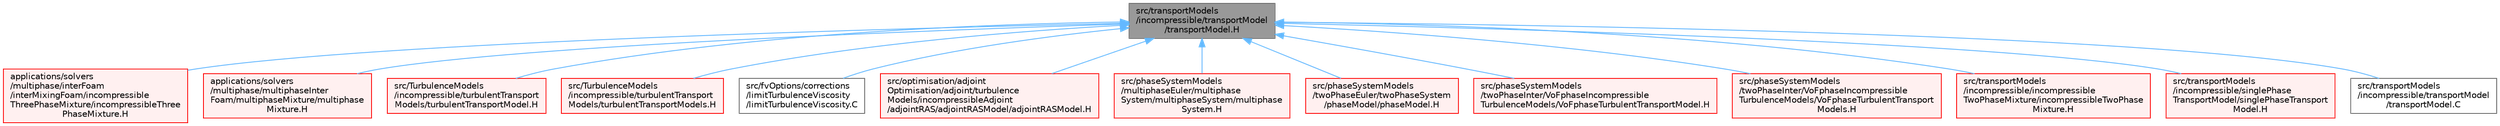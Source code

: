 digraph "src/transportModels/incompressible/transportModel/transportModel.H"
{
 // LATEX_PDF_SIZE
  bgcolor="transparent";
  edge [fontname=Helvetica,fontsize=10,labelfontname=Helvetica,labelfontsize=10];
  node [fontname=Helvetica,fontsize=10,shape=box,height=0.2,width=0.4];
  Node1 [id="Node000001",label="src/transportModels\l/incompressible/transportModel\l/transportModel.H",height=0.2,width=0.4,color="gray40", fillcolor="grey60", style="filled", fontcolor="black",tooltip=" "];
  Node1 -> Node2 [id="edge1_Node000001_Node000002",dir="back",color="steelblue1",style="solid",tooltip=" "];
  Node2 [id="Node000002",label="applications/solvers\l/multiphase/interFoam\l/interMixingFoam/incompressible\lThreePhaseMixture/incompressibleThree\lPhaseMixture.H",height=0.2,width=0.4,color="red", fillcolor="#FFF0F0", style="filled",URL="$incompressibleThreePhaseMixture_8H.html",tooltip=" "];
  Node1 -> Node5 [id="edge2_Node000001_Node000005",dir="back",color="steelblue1",style="solid",tooltip=" "];
  Node5 [id="Node000005",label="applications/solvers\l/multiphase/multiphaseInter\lFoam/multiphaseMixture/multiphase\lMixture.H",height=0.2,width=0.4,color="red", fillcolor="#FFF0F0", style="filled",URL="$multiphaseMixture_8H.html",tooltip=" "];
  Node1 -> Node7 [id="edge3_Node000001_Node000007",dir="back",color="steelblue1",style="solid",tooltip=" "];
  Node7 [id="Node000007",label="src/TurbulenceModels\l/incompressible/turbulentTransport\lModels/turbulentTransportModel.H",height=0.2,width=0.4,color="red", fillcolor="#FFF0F0", style="filled",URL="$turbulentTransportModel_8H.html",tooltip=" "];
  Node1 -> Node202 [id="edge4_Node000001_Node000202",dir="back",color="steelblue1",style="solid",tooltip=" "];
  Node202 [id="Node000202",label="src/TurbulenceModels\l/incompressible/turbulentTransport\lModels/turbulentTransportModels.H",height=0.2,width=0.4,color="red", fillcolor="#FFF0F0", style="filled",URL="$turbulentTransportModels_8H.html",tooltip=" "];
  Node1 -> Node205 [id="edge5_Node000001_Node000205",dir="back",color="steelblue1",style="solid",tooltip=" "];
  Node205 [id="Node000205",label="src/fvOptions/corrections\l/limitTurbulenceViscosity\l/limitTurbulenceViscosity.C",height=0.2,width=0.4,color="grey40", fillcolor="white", style="filled",URL="$limitTurbulenceViscosity_8C.html",tooltip=" "];
  Node1 -> Node176 [id="edge6_Node000001_Node000176",dir="back",color="steelblue1",style="solid",tooltip=" "];
  Node176 [id="Node000176",label="src/optimisation/adjoint\lOptimisation/adjoint/turbulence\lModels/incompressibleAdjoint\l/adjointRAS/adjointRASModel/adjointRASModel.H",height=0.2,width=0.4,color="red", fillcolor="#FFF0F0", style="filled",URL="$adjointRASModel_8H.html",tooltip=" "];
  Node1 -> Node206 [id="edge7_Node000001_Node000206",dir="back",color="steelblue1",style="solid",tooltip=" "];
  Node206 [id="Node000206",label="src/phaseSystemModels\l/multiphaseEuler/multiphase\lSystem/multiphaseSystem/multiphase\lSystem.H",height=0.2,width=0.4,color="red", fillcolor="#FFF0F0", style="filled",URL="$multiphaseEuler_2multiphaseSystem_2multiphaseSystem_2multiphaseSystem_8H.html",tooltip=" "];
  Node1 -> Node208 [id="edge8_Node000001_Node000208",dir="back",color="steelblue1",style="solid",tooltip=" "];
  Node208 [id="Node000208",label="src/phaseSystemModels\l/twoPhaseEuler/twoPhaseSystem\l/phaseModel/phaseModel.H",height=0.2,width=0.4,color="red", fillcolor="#FFF0F0", style="filled",URL="$src_2phaseSystemModels_2twoPhaseEuler_2twoPhaseSystem_2phaseModel_2phaseModel_8H.html",tooltip=" "];
  Node1 -> Node210 [id="edge9_Node000001_Node000210",dir="back",color="steelblue1",style="solid",tooltip=" "];
  Node210 [id="Node000210",label="src/phaseSystemModels\l/twoPhaseInter/VoFphaseIncompressible\lTurbulenceModels/VoFphaseTurbulentTransportModel.H",height=0.2,width=0.4,color="red", fillcolor="#FFF0F0", style="filled",URL="$VoFphaseTurbulentTransportModel_8H.html",tooltip=" "];
  Node1 -> Node212 [id="edge10_Node000001_Node000212",dir="back",color="steelblue1",style="solid",tooltip=" "];
  Node212 [id="Node000212",label="src/phaseSystemModels\l/twoPhaseInter/VoFphaseIncompressible\lTurbulenceModels/VoFphaseTurbulentTransport\lModels.H",height=0.2,width=0.4,color="red", fillcolor="#FFF0F0", style="filled",URL="$VoFphaseTurbulentTransportModels_8H.html",tooltip=" "];
  Node1 -> Node214 [id="edge11_Node000001_Node000214",dir="back",color="steelblue1",style="solid",tooltip=" "];
  Node214 [id="Node000214",label="src/transportModels\l/incompressible/incompressible\lTwoPhaseMixture/incompressibleTwoPhase\lMixture.H",height=0.2,width=0.4,color="red", fillcolor="#FFF0F0", style="filled",URL="$incompressibleTwoPhaseMixture_8H.html",tooltip=" "];
  Node1 -> Node227 [id="edge12_Node000001_Node000227",dir="back",color="steelblue1",style="solid",tooltip=" "];
  Node227 [id="Node000227",label="src/transportModels\l/incompressible/singlePhase\lTransportModel/singlePhaseTransport\lModel.H",height=0.2,width=0.4,color="red", fillcolor="#FFF0F0", style="filled",URL="$singlePhaseTransportModel_8H.html",tooltip=" "];
  Node1 -> Node234 [id="edge13_Node000001_Node000234",dir="back",color="steelblue1",style="solid",tooltip=" "];
  Node234 [id="Node000234",label="src/transportModels\l/incompressible/transportModel\l/transportModel.C",height=0.2,width=0.4,color="grey40", fillcolor="white", style="filled",URL="$transportModel_8C.html",tooltip=" "];
}
